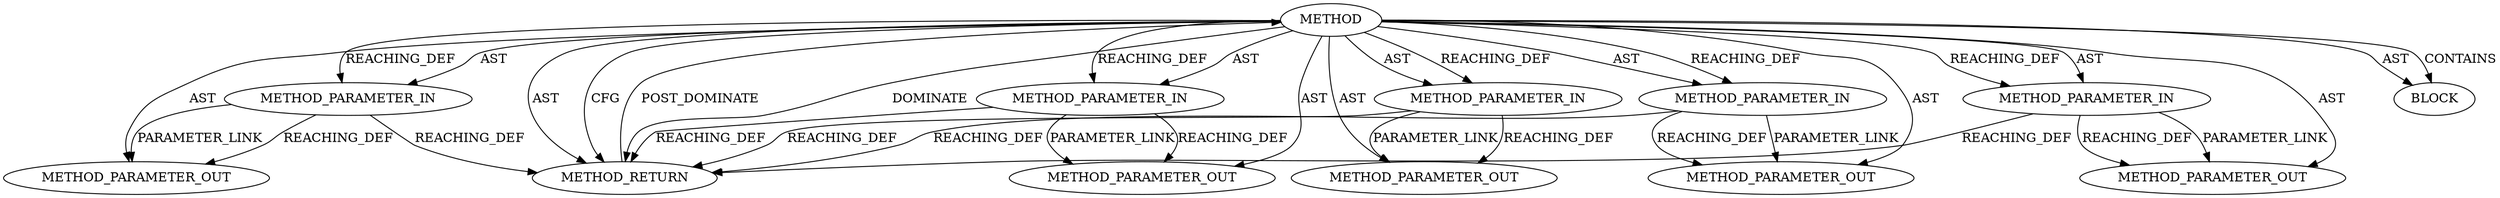 digraph {
  13580 [label=METHOD_PARAMETER_OUT ORDER=1 CODE="p1" IS_VARIADIC=false TYPE_FULL_NAME="ANY" EVALUATION_STRATEGY="BY_VALUE" INDEX=1 NAME="p1"]
  13581 [label=METHOD_PARAMETER_OUT ORDER=2 CODE="p2" IS_VARIADIC=false TYPE_FULL_NAME="ANY" EVALUATION_STRATEGY="BY_VALUE" INDEX=2 NAME="p2"]
  12858 [label=METHOD_RETURN ORDER=2 CODE="RET" TYPE_FULL_NAME="ANY" EVALUATION_STRATEGY="BY_VALUE"]
  12855 [label=METHOD_PARAMETER_IN ORDER=4 CODE="p4" IS_VARIADIC=false TYPE_FULL_NAME="ANY" EVALUATION_STRATEGY="BY_VALUE" INDEX=4 NAME="p4"]
  12857 [label=BLOCK ORDER=1 ARGUMENT_INDEX=1 CODE="<empty>" TYPE_FULL_NAME="ANY"]
  12851 [label=METHOD AST_PARENT_TYPE="NAMESPACE_BLOCK" AST_PARENT_FULL_NAME="<global>" ORDER=0 CODE="<empty>" FULL_NAME="pr_info" IS_EXTERNAL=true FILENAME="<empty>" SIGNATURE="" NAME="pr_info"]
  12853 [label=METHOD_PARAMETER_IN ORDER=2 CODE="p2" IS_VARIADIC=false TYPE_FULL_NAME="ANY" EVALUATION_STRATEGY="BY_VALUE" INDEX=2 NAME="p2"]
  12856 [label=METHOD_PARAMETER_IN ORDER=5 CODE="p5" IS_VARIADIC=false TYPE_FULL_NAME="ANY" EVALUATION_STRATEGY="BY_VALUE" INDEX=5 NAME="p5"]
  13583 [label=METHOD_PARAMETER_OUT ORDER=4 CODE="p4" IS_VARIADIC=false TYPE_FULL_NAME="ANY" EVALUATION_STRATEGY="BY_VALUE" INDEX=4 NAME="p4"]
  13584 [label=METHOD_PARAMETER_OUT ORDER=5 CODE="p5" IS_VARIADIC=false TYPE_FULL_NAME="ANY" EVALUATION_STRATEGY="BY_VALUE" INDEX=5 NAME="p5"]
  12852 [label=METHOD_PARAMETER_IN ORDER=1 CODE="p1" IS_VARIADIC=false TYPE_FULL_NAME="ANY" EVALUATION_STRATEGY="BY_VALUE" INDEX=1 NAME="p1"]
  12854 [label=METHOD_PARAMETER_IN ORDER=3 CODE="p3" IS_VARIADIC=false TYPE_FULL_NAME="ANY" EVALUATION_STRATEGY="BY_VALUE" INDEX=3 NAME="p3"]
  13582 [label=METHOD_PARAMETER_OUT ORDER=3 CODE="p3" IS_VARIADIC=false TYPE_FULL_NAME="ANY" EVALUATION_STRATEGY="BY_VALUE" INDEX=3 NAME="p3"]
  12855 -> 13583 [label=PARAMETER_LINK ]
  12851 -> 12855 [label=AST ]
  12851 -> 12853 [label=REACHING_DEF VARIABLE=""]
  12851 -> 13583 [label=AST ]
  12851 -> 13580 [label=AST ]
  12851 -> 12858 [label=DOMINATE ]
  12856 -> 13584 [label=PARAMETER_LINK ]
  12851 -> 12858 [label=AST ]
  12854 -> 12858 [label=REACHING_DEF VARIABLE="p3"]
  12851 -> 12854 [label=AST ]
  12852 -> 12858 [label=REACHING_DEF VARIABLE="p1"]
  12853 -> 13581 [label=PARAMETER_LINK ]
  12851 -> 12858 [label=CFG ]
  12853 -> 12858 [label=REACHING_DEF VARIABLE="p2"]
  12856 -> 13584 [label=REACHING_DEF VARIABLE="p5"]
  12854 -> 13582 [label=REACHING_DEF VARIABLE="p3"]
  12851 -> 12857 [label=CONTAINS ]
  12852 -> 13580 [label=PARAMETER_LINK ]
  12851 -> 12856 [label=REACHING_DEF VARIABLE=""]
  12851 -> 12856 [label=AST ]
  12851 -> 13584 [label=AST ]
  12851 -> 12853 [label=AST ]
  12851 -> 13581 [label=AST ]
  12855 -> 12858 [label=REACHING_DEF VARIABLE="p4"]
  12858 -> 12851 [label=POST_DOMINATE ]
  12852 -> 13580 [label=REACHING_DEF VARIABLE="p1"]
  12851 -> 12855 [label=REACHING_DEF VARIABLE=""]
  12856 -> 12858 [label=REACHING_DEF VARIABLE="p5"]
  12851 -> 13582 [label=AST ]
  12853 -> 13581 [label=REACHING_DEF VARIABLE="p2"]
  12851 -> 12857 [label=AST ]
  12854 -> 13582 [label=PARAMETER_LINK ]
  12855 -> 13583 [label=REACHING_DEF VARIABLE="p4"]
  12851 -> 12852 [label=AST ]
  12851 -> 12854 [label=REACHING_DEF VARIABLE=""]
  12851 -> 12852 [label=REACHING_DEF VARIABLE=""]
}
